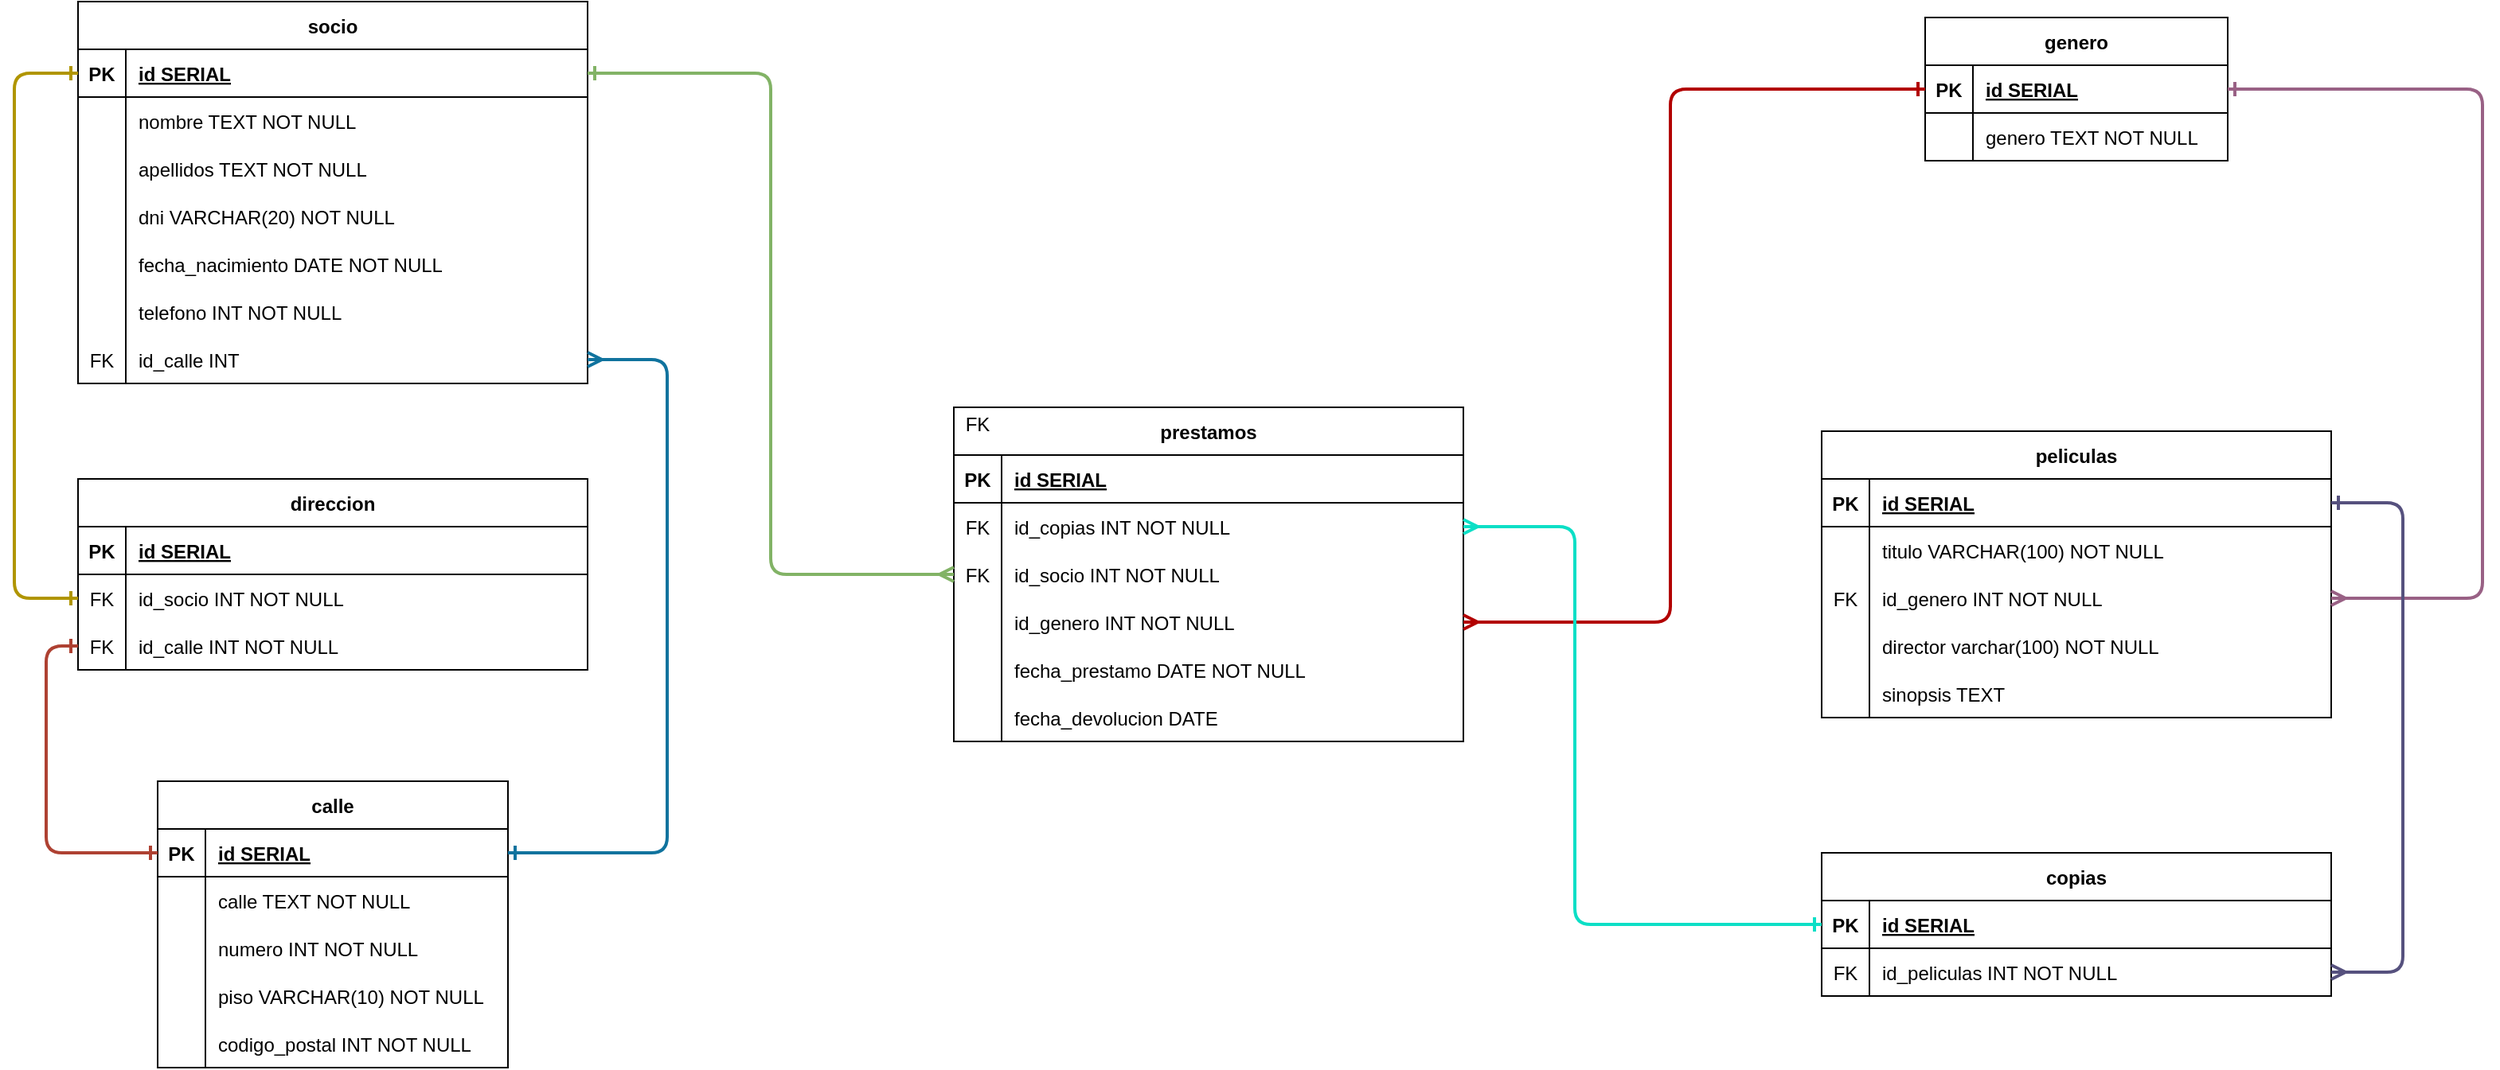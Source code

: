 <mxfile version="24.1.0" type="device">
  <diagram name="Página-1" id="YPTuVXqiZQFS1e11AhO8">
    <mxGraphModel dx="3394" dy="953" grid="1" gridSize="10" guides="1" tooltips="1" connect="1" arrows="1" fold="1" page="1" pageScale="1" pageWidth="1654" pageHeight="1169" math="0" shadow="0">
      <root>
        <mxCell id="0" />
        <mxCell id="1" parent="0" />
        <mxCell id="XAk93pQCgR6aA75BV4DV-68" value="genero" style="shape=table;startSize=30;container=1;collapsible=1;childLayout=tableLayout;fixedRows=1;rowLines=0;fontStyle=1;align=center;resizeLast=1;" vertex="1" parent="1">
          <mxGeometry x="-440" y="60" width="190" height="90" as="geometry" />
        </mxCell>
        <mxCell id="XAk93pQCgR6aA75BV4DV-69" value="" style="shape=tableRow;horizontal=0;startSize=0;swimlaneHead=0;swimlaneBody=0;fillColor=none;collapsible=0;dropTarget=0;points=[[0,0.5],[1,0.5]];portConstraint=eastwest;strokeColor=inherit;top=0;left=0;right=0;bottom=1;" vertex="1" parent="XAk93pQCgR6aA75BV4DV-68">
          <mxGeometry y="30" width="190" height="30" as="geometry" />
        </mxCell>
        <mxCell id="XAk93pQCgR6aA75BV4DV-70" value="PK" style="shape=partialRectangle;overflow=hidden;connectable=0;fillColor=none;strokeColor=inherit;top=0;left=0;bottom=0;right=0;fontStyle=1;" vertex="1" parent="XAk93pQCgR6aA75BV4DV-69">
          <mxGeometry width="30" height="30" as="geometry">
            <mxRectangle width="30" height="30" as="alternateBounds" />
          </mxGeometry>
        </mxCell>
        <mxCell id="XAk93pQCgR6aA75BV4DV-71" value="id SERIAL " style="shape=partialRectangle;overflow=hidden;connectable=0;fillColor=none;align=left;strokeColor=inherit;top=0;left=0;bottom=0;right=0;spacingLeft=6;fontStyle=5;" vertex="1" parent="XAk93pQCgR6aA75BV4DV-69">
          <mxGeometry x="30" width="160" height="30" as="geometry">
            <mxRectangle width="160" height="30" as="alternateBounds" />
          </mxGeometry>
        </mxCell>
        <mxCell id="XAk93pQCgR6aA75BV4DV-72" value="" style="shape=tableRow;horizontal=0;startSize=0;swimlaneHead=0;swimlaneBody=0;fillColor=none;collapsible=0;dropTarget=0;points=[[0,0.5],[1,0.5]];portConstraint=eastwest;strokeColor=inherit;top=0;left=0;right=0;bottom=0;" vertex="1" parent="XAk93pQCgR6aA75BV4DV-68">
          <mxGeometry y="60" width="190" height="30" as="geometry" />
        </mxCell>
        <mxCell id="XAk93pQCgR6aA75BV4DV-73" value="" style="shape=partialRectangle;overflow=hidden;connectable=0;fillColor=none;strokeColor=inherit;top=0;left=0;bottom=0;right=0;" vertex="1" parent="XAk93pQCgR6aA75BV4DV-72">
          <mxGeometry width="30" height="30" as="geometry">
            <mxRectangle width="30" height="30" as="alternateBounds" />
          </mxGeometry>
        </mxCell>
        <mxCell id="XAk93pQCgR6aA75BV4DV-74" value="genero TEXT NOT NULL" style="shape=partialRectangle;overflow=hidden;connectable=0;fillColor=none;align=left;strokeColor=inherit;top=0;left=0;bottom=0;right=0;spacingLeft=6;" vertex="1" parent="XAk93pQCgR6aA75BV4DV-72">
          <mxGeometry x="30" width="160" height="30" as="geometry">
            <mxRectangle width="160" height="30" as="alternateBounds" />
          </mxGeometry>
        </mxCell>
        <mxCell id="XAk93pQCgR6aA75BV4DV-75" value="calle" style="shape=table;startSize=30;container=1;collapsible=1;childLayout=tableLayout;fixedRows=1;rowLines=0;fontStyle=1;align=center;resizeLast=1;" vertex="1" parent="1">
          <mxGeometry x="-1550" y="540" width="220" height="180" as="geometry" />
        </mxCell>
        <mxCell id="XAk93pQCgR6aA75BV4DV-76" value="" style="shape=tableRow;horizontal=0;startSize=0;swimlaneHead=0;swimlaneBody=0;fillColor=none;collapsible=0;dropTarget=0;points=[[0,0.5],[1,0.5]];portConstraint=eastwest;strokeColor=inherit;top=0;left=0;right=0;bottom=1;" vertex="1" parent="XAk93pQCgR6aA75BV4DV-75">
          <mxGeometry y="30" width="220" height="30" as="geometry" />
        </mxCell>
        <mxCell id="XAk93pQCgR6aA75BV4DV-77" value="PK" style="shape=partialRectangle;overflow=hidden;connectable=0;fillColor=none;strokeColor=inherit;top=0;left=0;bottom=0;right=0;fontStyle=1;" vertex="1" parent="XAk93pQCgR6aA75BV4DV-76">
          <mxGeometry width="30" height="30" as="geometry">
            <mxRectangle width="30" height="30" as="alternateBounds" />
          </mxGeometry>
        </mxCell>
        <mxCell id="XAk93pQCgR6aA75BV4DV-78" value="id SERIAL " style="shape=partialRectangle;overflow=hidden;connectable=0;fillColor=none;align=left;strokeColor=inherit;top=0;left=0;bottom=0;right=0;spacingLeft=6;fontStyle=5;" vertex="1" parent="XAk93pQCgR6aA75BV4DV-76">
          <mxGeometry x="30" width="190" height="30" as="geometry">
            <mxRectangle width="190" height="30" as="alternateBounds" />
          </mxGeometry>
        </mxCell>
        <mxCell id="XAk93pQCgR6aA75BV4DV-79" value="" style="shape=tableRow;horizontal=0;startSize=0;swimlaneHead=0;swimlaneBody=0;fillColor=none;collapsible=0;dropTarget=0;points=[[0,0.5],[1,0.5]];portConstraint=eastwest;strokeColor=inherit;top=0;left=0;right=0;bottom=0;" vertex="1" parent="XAk93pQCgR6aA75BV4DV-75">
          <mxGeometry y="60" width="220" height="30" as="geometry" />
        </mxCell>
        <mxCell id="XAk93pQCgR6aA75BV4DV-80" value="" style="shape=partialRectangle;overflow=hidden;connectable=0;fillColor=none;strokeColor=inherit;top=0;left=0;bottom=0;right=0;" vertex="1" parent="XAk93pQCgR6aA75BV4DV-79">
          <mxGeometry width="30" height="30" as="geometry">
            <mxRectangle width="30" height="30" as="alternateBounds" />
          </mxGeometry>
        </mxCell>
        <mxCell id="XAk93pQCgR6aA75BV4DV-81" value="calle TEXT NOT NULL" style="shape=partialRectangle;overflow=hidden;connectable=0;fillColor=none;align=left;strokeColor=inherit;top=0;left=0;bottom=0;right=0;spacingLeft=6;" vertex="1" parent="XAk93pQCgR6aA75BV4DV-79">
          <mxGeometry x="30" width="190" height="30" as="geometry">
            <mxRectangle width="190" height="30" as="alternateBounds" />
          </mxGeometry>
        </mxCell>
        <mxCell id="XAk93pQCgR6aA75BV4DV-82" value="" style="shape=tableRow;horizontal=0;startSize=0;swimlaneHead=0;swimlaneBody=0;fillColor=none;collapsible=0;dropTarget=0;points=[[0,0.5],[1,0.5]];portConstraint=eastwest;strokeColor=inherit;top=0;left=0;right=0;bottom=0;" vertex="1" parent="XAk93pQCgR6aA75BV4DV-75">
          <mxGeometry y="90" width="220" height="30" as="geometry" />
        </mxCell>
        <mxCell id="XAk93pQCgR6aA75BV4DV-83" value="" style="shape=partialRectangle;overflow=hidden;connectable=0;fillColor=none;strokeColor=inherit;top=0;left=0;bottom=0;right=0;" vertex="1" parent="XAk93pQCgR6aA75BV4DV-82">
          <mxGeometry width="30" height="30" as="geometry">
            <mxRectangle width="30" height="30" as="alternateBounds" />
          </mxGeometry>
        </mxCell>
        <mxCell id="XAk93pQCgR6aA75BV4DV-84" value="numero INT NOT NULL" style="shape=partialRectangle;overflow=hidden;connectable=0;fillColor=none;align=left;strokeColor=inherit;top=0;left=0;bottom=0;right=0;spacingLeft=6;" vertex="1" parent="XAk93pQCgR6aA75BV4DV-82">
          <mxGeometry x="30" width="190" height="30" as="geometry">
            <mxRectangle width="190" height="30" as="alternateBounds" />
          </mxGeometry>
        </mxCell>
        <mxCell id="XAk93pQCgR6aA75BV4DV-85" value="" style="shape=tableRow;horizontal=0;startSize=0;swimlaneHead=0;swimlaneBody=0;fillColor=none;collapsible=0;dropTarget=0;points=[[0,0.5],[1,0.5]];portConstraint=eastwest;strokeColor=inherit;top=0;left=0;right=0;bottom=0;" vertex="1" parent="XAk93pQCgR6aA75BV4DV-75">
          <mxGeometry y="120" width="220" height="30" as="geometry" />
        </mxCell>
        <mxCell id="XAk93pQCgR6aA75BV4DV-86" value="" style="shape=partialRectangle;overflow=hidden;connectable=0;fillColor=none;strokeColor=inherit;top=0;left=0;bottom=0;right=0;" vertex="1" parent="XAk93pQCgR6aA75BV4DV-85">
          <mxGeometry width="30" height="30" as="geometry">
            <mxRectangle width="30" height="30" as="alternateBounds" />
          </mxGeometry>
        </mxCell>
        <mxCell id="XAk93pQCgR6aA75BV4DV-87" value="piso VARCHAR(10) NOT NULL" style="shape=partialRectangle;overflow=hidden;connectable=0;fillColor=none;align=left;strokeColor=inherit;top=0;left=0;bottom=0;right=0;spacingLeft=6;" vertex="1" parent="XAk93pQCgR6aA75BV4DV-85">
          <mxGeometry x="30" width="190" height="30" as="geometry">
            <mxRectangle width="190" height="30" as="alternateBounds" />
          </mxGeometry>
        </mxCell>
        <mxCell id="XAk93pQCgR6aA75BV4DV-88" value="" style="shape=tableRow;horizontal=0;startSize=0;swimlaneHead=0;swimlaneBody=0;fillColor=none;collapsible=0;dropTarget=0;points=[[0,0.5],[1,0.5]];portConstraint=eastwest;strokeColor=inherit;top=0;left=0;right=0;bottom=0;" vertex="1" parent="XAk93pQCgR6aA75BV4DV-75">
          <mxGeometry y="150" width="220" height="30" as="geometry" />
        </mxCell>
        <mxCell id="XAk93pQCgR6aA75BV4DV-89" value="" style="shape=partialRectangle;overflow=hidden;connectable=0;fillColor=none;strokeColor=inherit;top=0;left=0;bottom=0;right=0;" vertex="1" parent="XAk93pQCgR6aA75BV4DV-88">
          <mxGeometry width="30" height="30" as="geometry">
            <mxRectangle width="30" height="30" as="alternateBounds" />
          </mxGeometry>
        </mxCell>
        <mxCell id="XAk93pQCgR6aA75BV4DV-90" value="codigo_postal INT NOT NULL" style="shape=partialRectangle;overflow=hidden;connectable=0;fillColor=none;align=left;strokeColor=inherit;top=0;left=0;bottom=0;right=0;spacingLeft=6;" vertex="1" parent="XAk93pQCgR6aA75BV4DV-88">
          <mxGeometry x="30" width="190" height="30" as="geometry">
            <mxRectangle width="190" height="30" as="alternateBounds" />
          </mxGeometry>
        </mxCell>
        <mxCell id="XAk93pQCgR6aA75BV4DV-91" value="socio" style="shape=table;startSize=30;container=1;collapsible=1;childLayout=tableLayout;fixedRows=1;rowLines=0;fontStyle=1;align=center;resizeLast=1;" vertex="1" parent="1">
          <mxGeometry x="-1600" y="50" width="320" height="240" as="geometry" />
        </mxCell>
        <mxCell id="XAk93pQCgR6aA75BV4DV-92" value="" style="shape=tableRow;horizontal=0;startSize=0;swimlaneHead=0;swimlaneBody=0;fillColor=none;collapsible=0;dropTarget=0;points=[[0,0.5],[1,0.5]];portConstraint=eastwest;strokeColor=inherit;top=0;left=0;right=0;bottom=1;" vertex="1" parent="XAk93pQCgR6aA75BV4DV-91">
          <mxGeometry y="30" width="320" height="30" as="geometry" />
        </mxCell>
        <mxCell id="XAk93pQCgR6aA75BV4DV-93" value="PK" style="shape=partialRectangle;overflow=hidden;connectable=0;fillColor=none;strokeColor=inherit;top=0;left=0;bottom=0;right=0;fontStyle=1;" vertex="1" parent="XAk93pQCgR6aA75BV4DV-92">
          <mxGeometry width="30" height="30" as="geometry">
            <mxRectangle width="30" height="30" as="alternateBounds" />
          </mxGeometry>
        </mxCell>
        <mxCell id="XAk93pQCgR6aA75BV4DV-94" value="id SERIAL " style="shape=partialRectangle;overflow=hidden;connectable=0;fillColor=none;align=left;strokeColor=inherit;top=0;left=0;bottom=0;right=0;spacingLeft=6;fontStyle=5;" vertex="1" parent="XAk93pQCgR6aA75BV4DV-92">
          <mxGeometry x="30" width="290" height="30" as="geometry">
            <mxRectangle width="290" height="30" as="alternateBounds" />
          </mxGeometry>
        </mxCell>
        <mxCell id="XAk93pQCgR6aA75BV4DV-95" value="" style="shape=tableRow;horizontal=0;startSize=0;swimlaneHead=0;swimlaneBody=0;fillColor=none;collapsible=0;dropTarget=0;points=[[0,0.5],[1,0.5]];portConstraint=eastwest;strokeColor=inherit;top=0;left=0;right=0;bottom=0;" vertex="1" parent="XAk93pQCgR6aA75BV4DV-91">
          <mxGeometry y="60" width="320" height="30" as="geometry" />
        </mxCell>
        <mxCell id="XAk93pQCgR6aA75BV4DV-96" value="" style="shape=partialRectangle;overflow=hidden;connectable=0;fillColor=none;strokeColor=inherit;top=0;left=0;bottom=0;right=0;" vertex="1" parent="XAk93pQCgR6aA75BV4DV-95">
          <mxGeometry width="30" height="30" as="geometry">
            <mxRectangle width="30" height="30" as="alternateBounds" />
          </mxGeometry>
        </mxCell>
        <mxCell id="XAk93pQCgR6aA75BV4DV-97" value="nombre TEXT NOT NULL" style="shape=partialRectangle;overflow=hidden;connectable=0;fillColor=none;align=left;strokeColor=inherit;top=0;left=0;bottom=0;right=0;spacingLeft=6;" vertex="1" parent="XAk93pQCgR6aA75BV4DV-95">
          <mxGeometry x="30" width="290" height="30" as="geometry">
            <mxRectangle width="290" height="30" as="alternateBounds" />
          </mxGeometry>
        </mxCell>
        <mxCell id="XAk93pQCgR6aA75BV4DV-98" value="" style="shape=tableRow;horizontal=0;startSize=0;swimlaneHead=0;swimlaneBody=0;fillColor=none;collapsible=0;dropTarget=0;points=[[0,0.5],[1,0.5]];portConstraint=eastwest;strokeColor=inherit;top=0;left=0;right=0;bottom=0;" vertex="1" parent="XAk93pQCgR6aA75BV4DV-91">
          <mxGeometry y="90" width="320" height="30" as="geometry" />
        </mxCell>
        <mxCell id="XAk93pQCgR6aA75BV4DV-99" value="" style="shape=partialRectangle;overflow=hidden;connectable=0;fillColor=none;strokeColor=inherit;top=0;left=0;bottom=0;right=0;" vertex="1" parent="XAk93pQCgR6aA75BV4DV-98">
          <mxGeometry width="30" height="30" as="geometry">
            <mxRectangle width="30" height="30" as="alternateBounds" />
          </mxGeometry>
        </mxCell>
        <mxCell id="XAk93pQCgR6aA75BV4DV-100" value="apellidos TEXT NOT NULL" style="shape=partialRectangle;overflow=hidden;connectable=0;fillColor=none;align=left;strokeColor=inherit;top=0;left=0;bottom=0;right=0;spacingLeft=6;" vertex="1" parent="XAk93pQCgR6aA75BV4DV-98">
          <mxGeometry x="30" width="290" height="30" as="geometry">
            <mxRectangle width="290" height="30" as="alternateBounds" />
          </mxGeometry>
        </mxCell>
        <mxCell id="XAk93pQCgR6aA75BV4DV-101" value="" style="shape=tableRow;horizontal=0;startSize=0;swimlaneHead=0;swimlaneBody=0;fillColor=none;collapsible=0;dropTarget=0;points=[[0,0.5],[1,0.5]];portConstraint=eastwest;strokeColor=inherit;top=0;left=0;right=0;bottom=0;" vertex="1" parent="XAk93pQCgR6aA75BV4DV-91">
          <mxGeometry y="120" width="320" height="30" as="geometry" />
        </mxCell>
        <mxCell id="XAk93pQCgR6aA75BV4DV-102" value="" style="shape=partialRectangle;overflow=hidden;connectable=0;fillColor=none;strokeColor=inherit;top=0;left=0;bottom=0;right=0;" vertex="1" parent="XAk93pQCgR6aA75BV4DV-101">
          <mxGeometry width="30" height="30" as="geometry">
            <mxRectangle width="30" height="30" as="alternateBounds" />
          </mxGeometry>
        </mxCell>
        <mxCell id="XAk93pQCgR6aA75BV4DV-103" value="dni VARCHAR(20) NOT NULL" style="shape=partialRectangle;overflow=hidden;connectable=0;fillColor=none;align=left;strokeColor=inherit;top=0;left=0;bottom=0;right=0;spacingLeft=6;" vertex="1" parent="XAk93pQCgR6aA75BV4DV-101">
          <mxGeometry x="30" width="290" height="30" as="geometry">
            <mxRectangle width="290" height="30" as="alternateBounds" />
          </mxGeometry>
        </mxCell>
        <mxCell id="XAk93pQCgR6aA75BV4DV-104" value="" style="shape=tableRow;horizontal=0;startSize=0;swimlaneHead=0;swimlaneBody=0;fillColor=none;collapsible=0;dropTarget=0;points=[[0,0.5],[1,0.5]];portConstraint=eastwest;strokeColor=inherit;top=0;left=0;right=0;bottom=0;" vertex="1" parent="XAk93pQCgR6aA75BV4DV-91">
          <mxGeometry y="150" width="320" height="30" as="geometry" />
        </mxCell>
        <mxCell id="XAk93pQCgR6aA75BV4DV-105" value="" style="shape=partialRectangle;overflow=hidden;connectable=0;fillColor=none;strokeColor=inherit;top=0;left=0;bottom=0;right=0;" vertex="1" parent="XAk93pQCgR6aA75BV4DV-104">
          <mxGeometry width="30" height="30" as="geometry">
            <mxRectangle width="30" height="30" as="alternateBounds" />
          </mxGeometry>
        </mxCell>
        <mxCell id="XAk93pQCgR6aA75BV4DV-106" value="fecha_nacimiento DATE NOT NULL" style="shape=partialRectangle;overflow=hidden;connectable=0;fillColor=none;align=left;strokeColor=inherit;top=0;left=0;bottom=0;right=0;spacingLeft=6;" vertex="1" parent="XAk93pQCgR6aA75BV4DV-104">
          <mxGeometry x="30" width="290" height="30" as="geometry">
            <mxRectangle width="290" height="30" as="alternateBounds" />
          </mxGeometry>
        </mxCell>
        <mxCell id="XAk93pQCgR6aA75BV4DV-107" value="" style="shape=tableRow;horizontal=0;startSize=0;swimlaneHead=0;swimlaneBody=0;fillColor=none;collapsible=0;dropTarget=0;points=[[0,0.5],[1,0.5]];portConstraint=eastwest;strokeColor=inherit;top=0;left=0;right=0;bottom=0;" vertex="1" parent="XAk93pQCgR6aA75BV4DV-91">
          <mxGeometry y="180" width="320" height="30" as="geometry" />
        </mxCell>
        <mxCell id="XAk93pQCgR6aA75BV4DV-108" value="" style="shape=partialRectangle;overflow=hidden;connectable=0;fillColor=none;strokeColor=inherit;top=0;left=0;bottom=0;right=0;" vertex="1" parent="XAk93pQCgR6aA75BV4DV-107">
          <mxGeometry width="30" height="30" as="geometry">
            <mxRectangle width="30" height="30" as="alternateBounds" />
          </mxGeometry>
        </mxCell>
        <mxCell id="XAk93pQCgR6aA75BV4DV-109" value="telefono INT NOT NULL" style="shape=partialRectangle;overflow=hidden;connectable=0;fillColor=none;align=left;strokeColor=inherit;top=0;left=0;bottom=0;right=0;spacingLeft=6;" vertex="1" parent="XAk93pQCgR6aA75BV4DV-107">
          <mxGeometry x="30" width="290" height="30" as="geometry">
            <mxRectangle width="290" height="30" as="alternateBounds" />
          </mxGeometry>
        </mxCell>
        <mxCell id="XAk93pQCgR6aA75BV4DV-110" value="" style="shape=tableRow;horizontal=0;startSize=0;swimlaneHead=0;swimlaneBody=0;fillColor=none;collapsible=0;dropTarget=0;points=[[0,0.5],[1,0.5]];portConstraint=eastwest;strokeColor=inherit;top=0;left=0;right=0;bottom=0;" vertex="1" parent="XAk93pQCgR6aA75BV4DV-91">
          <mxGeometry y="210" width="320" height="30" as="geometry" />
        </mxCell>
        <mxCell id="XAk93pQCgR6aA75BV4DV-111" value="FK" style="shape=partialRectangle;overflow=hidden;connectable=0;fillColor=none;strokeColor=inherit;top=0;left=0;bottom=0;right=0;" vertex="1" parent="XAk93pQCgR6aA75BV4DV-110">
          <mxGeometry width="30" height="30" as="geometry">
            <mxRectangle width="30" height="30" as="alternateBounds" />
          </mxGeometry>
        </mxCell>
        <mxCell id="XAk93pQCgR6aA75BV4DV-112" value="id_calle INT" style="shape=partialRectangle;overflow=hidden;connectable=0;fillColor=none;align=left;strokeColor=inherit;top=0;left=0;bottom=0;right=0;spacingLeft=6;" vertex="1" parent="XAk93pQCgR6aA75BV4DV-110">
          <mxGeometry x="30" width="290" height="30" as="geometry">
            <mxRectangle width="290" height="30" as="alternateBounds" />
          </mxGeometry>
        </mxCell>
        <mxCell id="XAk93pQCgR6aA75BV4DV-116" value="direccion" style="shape=table;startSize=30;container=1;collapsible=1;childLayout=tableLayout;fixedRows=1;rowLines=0;fontStyle=1;align=center;resizeLast=1;" vertex="1" parent="1">
          <mxGeometry x="-1600" y="350" width="320" height="120" as="geometry" />
        </mxCell>
        <mxCell id="XAk93pQCgR6aA75BV4DV-117" value="" style="shape=tableRow;horizontal=0;startSize=0;swimlaneHead=0;swimlaneBody=0;fillColor=none;collapsible=0;dropTarget=0;points=[[0,0.5],[1,0.5]];portConstraint=eastwest;strokeColor=inherit;top=0;left=0;right=0;bottom=1;" vertex="1" parent="XAk93pQCgR6aA75BV4DV-116">
          <mxGeometry y="30" width="320" height="30" as="geometry" />
        </mxCell>
        <mxCell id="XAk93pQCgR6aA75BV4DV-118" value="PK" style="shape=partialRectangle;overflow=hidden;connectable=0;fillColor=none;strokeColor=inherit;top=0;left=0;bottom=0;right=0;fontStyle=1;" vertex="1" parent="XAk93pQCgR6aA75BV4DV-117">
          <mxGeometry width="30" height="30" as="geometry">
            <mxRectangle width="30" height="30" as="alternateBounds" />
          </mxGeometry>
        </mxCell>
        <mxCell id="XAk93pQCgR6aA75BV4DV-119" value="id SERIAL " style="shape=partialRectangle;overflow=hidden;connectable=0;fillColor=none;align=left;strokeColor=inherit;top=0;left=0;bottom=0;right=0;spacingLeft=6;fontStyle=5;" vertex="1" parent="XAk93pQCgR6aA75BV4DV-117">
          <mxGeometry x="30" width="290" height="30" as="geometry">
            <mxRectangle width="290" height="30" as="alternateBounds" />
          </mxGeometry>
        </mxCell>
        <mxCell id="XAk93pQCgR6aA75BV4DV-120" value="" style="shape=tableRow;horizontal=0;startSize=0;swimlaneHead=0;swimlaneBody=0;fillColor=none;collapsible=0;dropTarget=0;points=[[0,0.5],[1,0.5]];portConstraint=eastwest;strokeColor=inherit;top=0;left=0;right=0;bottom=0;" vertex="1" parent="XAk93pQCgR6aA75BV4DV-116">
          <mxGeometry y="60" width="320" height="30" as="geometry" />
        </mxCell>
        <mxCell id="XAk93pQCgR6aA75BV4DV-121" value="FK" style="shape=partialRectangle;overflow=hidden;connectable=0;fillColor=none;strokeColor=inherit;top=0;left=0;bottom=0;right=0;" vertex="1" parent="XAk93pQCgR6aA75BV4DV-120">
          <mxGeometry width="30" height="30" as="geometry">
            <mxRectangle width="30" height="30" as="alternateBounds" />
          </mxGeometry>
        </mxCell>
        <mxCell id="XAk93pQCgR6aA75BV4DV-122" value="id_socio INT NOT NULL" style="shape=partialRectangle;overflow=hidden;connectable=0;fillColor=none;align=left;strokeColor=inherit;top=0;left=0;bottom=0;right=0;spacingLeft=6;" vertex="1" parent="XAk93pQCgR6aA75BV4DV-120">
          <mxGeometry x="30" width="290" height="30" as="geometry">
            <mxRectangle width="290" height="30" as="alternateBounds" />
          </mxGeometry>
        </mxCell>
        <mxCell id="XAk93pQCgR6aA75BV4DV-123" value="" style="shape=tableRow;horizontal=0;startSize=0;swimlaneHead=0;swimlaneBody=0;fillColor=none;collapsible=0;dropTarget=0;points=[[0,0.5],[1,0.5]];portConstraint=eastwest;strokeColor=inherit;top=0;left=0;right=0;bottom=0;" vertex="1" parent="XAk93pQCgR6aA75BV4DV-116">
          <mxGeometry y="90" width="320" height="30" as="geometry" />
        </mxCell>
        <mxCell id="XAk93pQCgR6aA75BV4DV-124" value="FK" style="shape=partialRectangle;overflow=hidden;connectable=0;fillColor=none;strokeColor=inherit;top=0;left=0;bottom=0;right=0;" vertex="1" parent="XAk93pQCgR6aA75BV4DV-123">
          <mxGeometry width="30" height="30" as="geometry">
            <mxRectangle width="30" height="30" as="alternateBounds" />
          </mxGeometry>
        </mxCell>
        <mxCell id="XAk93pQCgR6aA75BV4DV-125" value="id_calle INT NOT NULL" style="shape=partialRectangle;overflow=hidden;connectable=0;fillColor=none;align=left;strokeColor=inherit;top=0;left=0;bottom=0;right=0;spacingLeft=6;" vertex="1" parent="XAk93pQCgR6aA75BV4DV-123">
          <mxGeometry x="30" width="290" height="30" as="geometry">
            <mxRectangle width="290" height="30" as="alternateBounds" />
          </mxGeometry>
        </mxCell>
        <mxCell id="XAk93pQCgR6aA75BV4DV-132" value="peliculas" style="shape=table;startSize=30;container=1;collapsible=1;childLayout=tableLayout;fixedRows=1;rowLines=0;fontStyle=1;align=center;resizeLast=1;" vertex="1" parent="1">
          <mxGeometry x="-505" y="320" width="320" height="180" as="geometry" />
        </mxCell>
        <mxCell id="XAk93pQCgR6aA75BV4DV-133" value="" style="shape=tableRow;horizontal=0;startSize=0;swimlaneHead=0;swimlaneBody=0;fillColor=none;collapsible=0;dropTarget=0;points=[[0,0.5],[1,0.5]];portConstraint=eastwest;strokeColor=inherit;top=0;left=0;right=0;bottom=1;" vertex="1" parent="XAk93pQCgR6aA75BV4DV-132">
          <mxGeometry y="30" width="320" height="30" as="geometry" />
        </mxCell>
        <mxCell id="XAk93pQCgR6aA75BV4DV-134" value="PK" style="shape=partialRectangle;overflow=hidden;connectable=0;fillColor=none;strokeColor=inherit;top=0;left=0;bottom=0;right=0;fontStyle=1;" vertex="1" parent="XAk93pQCgR6aA75BV4DV-133">
          <mxGeometry width="30" height="30" as="geometry">
            <mxRectangle width="30" height="30" as="alternateBounds" />
          </mxGeometry>
        </mxCell>
        <mxCell id="XAk93pQCgR6aA75BV4DV-135" value="id SERIAL " style="shape=partialRectangle;overflow=hidden;connectable=0;fillColor=none;align=left;strokeColor=inherit;top=0;left=0;bottom=0;right=0;spacingLeft=6;fontStyle=5;" vertex="1" parent="XAk93pQCgR6aA75BV4DV-133">
          <mxGeometry x="30" width="290" height="30" as="geometry">
            <mxRectangle width="290" height="30" as="alternateBounds" />
          </mxGeometry>
        </mxCell>
        <mxCell id="XAk93pQCgR6aA75BV4DV-136" value="" style="shape=tableRow;horizontal=0;startSize=0;swimlaneHead=0;swimlaneBody=0;fillColor=none;collapsible=0;dropTarget=0;points=[[0,0.5],[1,0.5]];portConstraint=eastwest;strokeColor=inherit;top=0;left=0;right=0;bottom=0;" vertex="1" parent="XAk93pQCgR6aA75BV4DV-132">
          <mxGeometry y="60" width="320" height="30" as="geometry" />
        </mxCell>
        <mxCell id="XAk93pQCgR6aA75BV4DV-137" value="" style="shape=partialRectangle;overflow=hidden;connectable=0;fillColor=none;strokeColor=inherit;top=0;left=0;bottom=0;right=0;" vertex="1" parent="XAk93pQCgR6aA75BV4DV-136">
          <mxGeometry width="30" height="30" as="geometry">
            <mxRectangle width="30" height="30" as="alternateBounds" />
          </mxGeometry>
        </mxCell>
        <mxCell id="XAk93pQCgR6aA75BV4DV-138" value="titulo VARCHAR(100) NOT NULL" style="shape=partialRectangle;overflow=hidden;connectable=0;fillColor=none;align=left;strokeColor=inherit;top=0;left=0;bottom=0;right=0;spacingLeft=6;" vertex="1" parent="XAk93pQCgR6aA75BV4DV-136">
          <mxGeometry x="30" width="290" height="30" as="geometry">
            <mxRectangle width="290" height="30" as="alternateBounds" />
          </mxGeometry>
        </mxCell>
        <mxCell id="XAk93pQCgR6aA75BV4DV-139" value="" style="shape=tableRow;horizontal=0;startSize=0;swimlaneHead=0;swimlaneBody=0;fillColor=none;collapsible=0;dropTarget=0;points=[[0,0.5],[1,0.5]];portConstraint=eastwest;strokeColor=inherit;top=0;left=0;right=0;bottom=0;" vertex="1" parent="XAk93pQCgR6aA75BV4DV-132">
          <mxGeometry y="90" width="320" height="30" as="geometry" />
        </mxCell>
        <mxCell id="XAk93pQCgR6aA75BV4DV-140" value="FK" style="shape=partialRectangle;overflow=hidden;connectable=0;fillColor=none;strokeColor=inherit;top=0;left=0;bottom=0;right=0;" vertex="1" parent="XAk93pQCgR6aA75BV4DV-139">
          <mxGeometry width="30" height="30" as="geometry">
            <mxRectangle width="30" height="30" as="alternateBounds" />
          </mxGeometry>
        </mxCell>
        <mxCell id="XAk93pQCgR6aA75BV4DV-141" value="id_genero INT NOT NULL" style="shape=partialRectangle;overflow=hidden;connectable=0;fillColor=none;align=left;strokeColor=inherit;top=0;left=0;bottom=0;right=0;spacingLeft=6;" vertex="1" parent="XAk93pQCgR6aA75BV4DV-139">
          <mxGeometry x="30" width="290" height="30" as="geometry">
            <mxRectangle width="290" height="30" as="alternateBounds" />
          </mxGeometry>
        </mxCell>
        <mxCell id="XAk93pQCgR6aA75BV4DV-142" value="" style="shape=tableRow;horizontal=0;startSize=0;swimlaneHead=0;swimlaneBody=0;fillColor=none;collapsible=0;dropTarget=0;points=[[0,0.5],[1,0.5]];portConstraint=eastwest;strokeColor=inherit;top=0;left=0;right=0;bottom=0;" vertex="1" parent="XAk93pQCgR6aA75BV4DV-132">
          <mxGeometry y="120" width="320" height="30" as="geometry" />
        </mxCell>
        <mxCell id="XAk93pQCgR6aA75BV4DV-143" value="" style="shape=partialRectangle;overflow=hidden;connectable=0;fillColor=none;strokeColor=inherit;top=0;left=0;bottom=0;right=0;" vertex="1" parent="XAk93pQCgR6aA75BV4DV-142">
          <mxGeometry width="30" height="30" as="geometry">
            <mxRectangle width="30" height="30" as="alternateBounds" />
          </mxGeometry>
        </mxCell>
        <mxCell id="XAk93pQCgR6aA75BV4DV-144" value="director varchar(100) NOT NULL" style="shape=partialRectangle;overflow=hidden;connectable=0;fillColor=none;align=left;strokeColor=inherit;top=0;left=0;bottom=0;right=0;spacingLeft=6;" vertex="1" parent="XAk93pQCgR6aA75BV4DV-142">
          <mxGeometry x="30" width="290" height="30" as="geometry">
            <mxRectangle width="290" height="30" as="alternateBounds" />
          </mxGeometry>
        </mxCell>
        <mxCell id="XAk93pQCgR6aA75BV4DV-145" value="" style="shape=tableRow;horizontal=0;startSize=0;swimlaneHead=0;swimlaneBody=0;fillColor=none;collapsible=0;dropTarget=0;points=[[0,0.5],[1,0.5]];portConstraint=eastwest;strokeColor=inherit;top=0;left=0;right=0;bottom=0;" vertex="1" parent="XAk93pQCgR6aA75BV4DV-132">
          <mxGeometry y="150" width="320" height="30" as="geometry" />
        </mxCell>
        <mxCell id="XAk93pQCgR6aA75BV4DV-146" value="" style="shape=partialRectangle;overflow=hidden;connectable=0;fillColor=none;strokeColor=inherit;top=0;left=0;bottom=0;right=0;" vertex="1" parent="XAk93pQCgR6aA75BV4DV-145">
          <mxGeometry width="30" height="30" as="geometry">
            <mxRectangle width="30" height="30" as="alternateBounds" />
          </mxGeometry>
        </mxCell>
        <mxCell id="XAk93pQCgR6aA75BV4DV-147" value="sinopsis TEXT" style="shape=partialRectangle;overflow=hidden;connectable=0;fillColor=none;align=left;strokeColor=inherit;top=0;left=0;bottom=0;right=0;spacingLeft=6;" vertex="1" parent="XAk93pQCgR6aA75BV4DV-145">
          <mxGeometry x="30" width="290" height="30" as="geometry">
            <mxRectangle width="290" height="30" as="alternateBounds" />
          </mxGeometry>
        </mxCell>
        <mxCell id="XAk93pQCgR6aA75BV4DV-151" value="copias" style="shape=table;startSize=30;container=1;collapsible=1;childLayout=tableLayout;fixedRows=1;rowLines=0;fontStyle=1;align=center;resizeLast=1;" vertex="1" parent="1">
          <mxGeometry x="-505" y="585" width="320" height="90" as="geometry" />
        </mxCell>
        <mxCell id="XAk93pQCgR6aA75BV4DV-152" value="" style="shape=tableRow;horizontal=0;startSize=0;swimlaneHead=0;swimlaneBody=0;fillColor=none;collapsible=0;dropTarget=0;points=[[0,0.5],[1,0.5]];portConstraint=eastwest;strokeColor=inherit;top=0;left=0;right=0;bottom=1;" vertex="1" parent="XAk93pQCgR6aA75BV4DV-151">
          <mxGeometry y="30" width="320" height="30" as="geometry" />
        </mxCell>
        <mxCell id="XAk93pQCgR6aA75BV4DV-153" value="PK" style="shape=partialRectangle;overflow=hidden;connectable=0;fillColor=none;strokeColor=inherit;top=0;left=0;bottom=0;right=0;fontStyle=1;" vertex="1" parent="XAk93pQCgR6aA75BV4DV-152">
          <mxGeometry width="30" height="30" as="geometry">
            <mxRectangle width="30" height="30" as="alternateBounds" />
          </mxGeometry>
        </mxCell>
        <mxCell id="XAk93pQCgR6aA75BV4DV-154" value="id SERIAL " style="shape=partialRectangle;overflow=hidden;connectable=0;fillColor=none;align=left;strokeColor=inherit;top=0;left=0;bottom=0;right=0;spacingLeft=6;fontStyle=5;" vertex="1" parent="XAk93pQCgR6aA75BV4DV-152">
          <mxGeometry x="30" width="290" height="30" as="geometry">
            <mxRectangle width="290" height="30" as="alternateBounds" />
          </mxGeometry>
        </mxCell>
        <mxCell id="XAk93pQCgR6aA75BV4DV-155" value="" style="shape=tableRow;horizontal=0;startSize=0;swimlaneHead=0;swimlaneBody=0;fillColor=none;collapsible=0;dropTarget=0;points=[[0,0.5],[1,0.5]];portConstraint=eastwest;strokeColor=inherit;top=0;left=0;right=0;bottom=0;" vertex="1" parent="XAk93pQCgR6aA75BV4DV-151">
          <mxGeometry y="60" width="320" height="30" as="geometry" />
        </mxCell>
        <mxCell id="XAk93pQCgR6aA75BV4DV-156" value="FK" style="shape=partialRectangle;overflow=hidden;connectable=0;fillColor=none;strokeColor=inherit;top=0;left=0;bottom=0;right=0;" vertex="1" parent="XAk93pQCgR6aA75BV4DV-155">
          <mxGeometry width="30" height="30" as="geometry">
            <mxRectangle width="30" height="30" as="alternateBounds" />
          </mxGeometry>
        </mxCell>
        <mxCell id="XAk93pQCgR6aA75BV4DV-157" value="id_peliculas INT NOT NULL" style="shape=partialRectangle;overflow=hidden;connectable=0;fillColor=none;align=left;strokeColor=inherit;top=0;left=0;bottom=0;right=0;spacingLeft=6;" vertex="1" parent="XAk93pQCgR6aA75BV4DV-155">
          <mxGeometry x="30" width="290" height="30" as="geometry">
            <mxRectangle width="290" height="30" as="alternateBounds" />
          </mxGeometry>
        </mxCell>
        <mxCell id="XAk93pQCgR6aA75BV4DV-191" value="prestamos" style="shape=table;startSize=30;container=1;collapsible=1;childLayout=tableLayout;fixedRows=1;rowLines=0;fontStyle=1;align=center;resizeLast=1;" vertex="1" parent="1">
          <mxGeometry x="-1050" y="305" width="320" height="210" as="geometry" />
        </mxCell>
        <mxCell id="XAk93pQCgR6aA75BV4DV-192" value="" style="shape=tableRow;horizontal=0;startSize=0;swimlaneHead=0;swimlaneBody=0;fillColor=none;collapsible=0;dropTarget=0;points=[[0,0.5],[1,0.5]];portConstraint=eastwest;strokeColor=inherit;top=0;left=0;right=0;bottom=1;" vertex="1" parent="XAk93pQCgR6aA75BV4DV-191">
          <mxGeometry y="30" width="320" height="30" as="geometry" />
        </mxCell>
        <mxCell id="XAk93pQCgR6aA75BV4DV-193" value="PK" style="shape=partialRectangle;overflow=hidden;connectable=0;fillColor=none;strokeColor=inherit;top=0;left=0;bottom=0;right=0;fontStyle=1;" vertex="1" parent="XAk93pQCgR6aA75BV4DV-192">
          <mxGeometry width="30" height="30" as="geometry">
            <mxRectangle width="30" height="30" as="alternateBounds" />
          </mxGeometry>
        </mxCell>
        <mxCell id="XAk93pQCgR6aA75BV4DV-194" value="id SERIAL " style="shape=partialRectangle;overflow=hidden;connectable=0;fillColor=none;align=left;strokeColor=inherit;top=0;left=0;bottom=0;right=0;spacingLeft=6;fontStyle=5;" vertex="1" parent="XAk93pQCgR6aA75BV4DV-192">
          <mxGeometry x="30" width="290" height="30" as="geometry">
            <mxRectangle width="290" height="30" as="alternateBounds" />
          </mxGeometry>
        </mxCell>
        <mxCell id="XAk93pQCgR6aA75BV4DV-195" value="" style="shape=tableRow;horizontal=0;startSize=0;swimlaneHead=0;swimlaneBody=0;fillColor=none;collapsible=0;dropTarget=0;points=[[0,0.5],[1,0.5]];portConstraint=eastwest;strokeColor=inherit;top=0;left=0;right=0;bottom=0;" vertex="1" parent="XAk93pQCgR6aA75BV4DV-191">
          <mxGeometry y="60" width="320" height="30" as="geometry" />
        </mxCell>
        <mxCell id="XAk93pQCgR6aA75BV4DV-196" value="FK" style="shape=partialRectangle;overflow=hidden;connectable=0;fillColor=none;strokeColor=inherit;top=0;left=0;bottom=0;right=0;" vertex="1" parent="XAk93pQCgR6aA75BV4DV-195">
          <mxGeometry width="30" height="30" as="geometry">
            <mxRectangle width="30" height="30" as="alternateBounds" />
          </mxGeometry>
        </mxCell>
        <mxCell id="XAk93pQCgR6aA75BV4DV-197" value="id_copias INT NOT NULL" style="shape=partialRectangle;overflow=hidden;connectable=0;fillColor=none;align=left;strokeColor=inherit;top=0;left=0;bottom=0;right=0;spacingLeft=6;" vertex="1" parent="XAk93pQCgR6aA75BV4DV-195">
          <mxGeometry x="30" width="290" height="30" as="geometry">
            <mxRectangle width="290" height="30" as="alternateBounds" />
          </mxGeometry>
        </mxCell>
        <mxCell id="XAk93pQCgR6aA75BV4DV-198" value="" style="shape=tableRow;horizontal=0;startSize=0;swimlaneHead=0;swimlaneBody=0;fillColor=none;collapsible=0;dropTarget=0;points=[[0,0.5],[1,0.5]];portConstraint=eastwest;strokeColor=inherit;top=0;left=0;right=0;bottom=0;" vertex="1" parent="XAk93pQCgR6aA75BV4DV-191">
          <mxGeometry y="90" width="320" height="30" as="geometry" />
        </mxCell>
        <mxCell id="XAk93pQCgR6aA75BV4DV-199" value="FK" style="shape=partialRectangle;overflow=hidden;connectable=0;fillColor=none;strokeColor=inherit;top=0;left=0;bottom=0;right=0;" vertex="1" parent="XAk93pQCgR6aA75BV4DV-198">
          <mxGeometry width="30" height="30" as="geometry">
            <mxRectangle width="30" height="30" as="alternateBounds" />
          </mxGeometry>
        </mxCell>
        <mxCell id="XAk93pQCgR6aA75BV4DV-200" value="id_socio INT NOT NULL" style="shape=partialRectangle;overflow=hidden;connectable=0;fillColor=none;align=left;strokeColor=inherit;top=0;left=0;bottom=0;right=0;spacingLeft=6;" vertex="1" parent="XAk93pQCgR6aA75BV4DV-198">
          <mxGeometry x="30" width="290" height="30" as="geometry">
            <mxRectangle width="290" height="30" as="alternateBounds" />
          </mxGeometry>
        </mxCell>
        <mxCell id="XAk93pQCgR6aA75BV4DV-201" value="" style="shape=tableRow;horizontal=0;startSize=0;swimlaneHead=0;swimlaneBody=0;fillColor=none;collapsible=0;dropTarget=0;points=[[0,0.5],[1,0.5]];portConstraint=eastwest;strokeColor=inherit;top=0;left=0;right=0;bottom=0;" vertex="1" parent="XAk93pQCgR6aA75BV4DV-191">
          <mxGeometry y="120" width="320" height="30" as="geometry" />
        </mxCell>
        <mxCell id="XAk93pQCgR6aA75BV4DV-202" value="" style="shape=partialRectangle;overflow=hidden;connectable=0;fillColor=none;strokeColor=inherit;top=0;left=0;bottom=0;right=0;" vertex="1" parent="XAk93pQCgR6aA75BV4DV-201">
          <mxGeometry width="30" height="30" as="geometry">
            <mxRectangle width="30" height="30" as="alternateBounds" />
          </mxGeometry>
        </mxCell>
        <mxCell id="XAk93pQCgR6aA75BV4DV-203" value="id_genero INT NOT NULL" style="shape=partialRectangle;overflow=hidden;connectable=0;fillColor=none;align=left;strokeColor=inherit;top=0;left=0;bottom=0;right=0;spacingLeft=6;" vertex="1" parent="XAk93pQCgR6aA75BV4DV-201">
          <mxGeometry x="30" width="290" height="30" as="geometry">
            <mxRectangle width="290" height="30" as="alternateBounds" />
          </mxGeometry>
        </mxCell>
        <mxCell id="XAk93pQCgR6aA75BV4DV-204" value="" style="shape=tableRow;horizontal=0;startSize=0;swimlaneHead=0;swimlaneBody=0;fillColor=none;collapsible=0;dropTarget=0;points=[[0,0.5],[1,0.5]];portConstraint=eastwest;strokeColor=inherit;top=0;left=0;right=0;bottom=0;" vertex="1" parent="XAk93pQCgR6aA75BV4DV-191">
          <mxGeometry y="150" width="320" height="30" as="geometry" />
        </mxCell>
        <mxCell id="XAk93pQCgR6aA75BV4DV-205" value="" style="shape=partialRectangle;overflow=hidden;connectable=0;fillColor=none;strokeColor=inherit;top=0;left=0;bottom=0;right=0;" vertex="1" parent="XAk93pQCgR6aA75BV4DV-204">
          <mxGeometry width="30" height="30" as="geometry">
            <mxRectangle width="30" height="30" as="alternateBounds" />
          </mxGeometry>
        </mxCell>
        <mxCell id="XAk93pQCgR6aA75BV4DV-206" value="fecha_prestamo DATE NOT NULL" style="shape=partialRectangle;overflow=hidden;connectable=0;fillColor=none;align=left;strokeColor=inherit;top=0;left=0;bottom=0;right=0;spacingLeft=6;" vertex="1" parent="XAk93pQCgR6aA75BV4DV-204">
          <mxGeometry x="30" width="290" height="30" as="geometry">
            <mxRectangle width="290" height="30" as="alternateBounds" />
          </mxGeometry>
        </mxCell>
        <mxCell id="XAk93pQCgR6aA75BV4DV-207" value="" style="shape=tableRow;horizontal=0;startSize=0;swimlaneHead=0;swimlaneBody=0;fillColor=none;collapsible=0;dropTarget=0;points=[[0,0.5],[1,0.5]];portConstraint=eastwest;strokeColor=inherit;top=0;left=0;right=0;bottom=0;" vertex="1" parent="XAk93pQCgR6aA75BV4DV-191">
          <mxGeometry y="180" width="320" height="30" as="geometry" />
        </mxCell>
        <mxCell id="XAk93pQCgR6aA75BV4DV-208" value="" style="shape=partialRectangle;overflow=hidden;connectable=0;fillColor=none;strokeColor=inherit;top=0;left=0;bottom=0;right=0;" vertex="1" parent="XAk93pQCgR6aA75BV4DV-207">
          <mxGeometry width="30" height="30" as="geometry">
            <mxRectangle width="30" height="30" as="alternateBounds" />
          </mxGeometry>
        </mxCell>
        <mxCell id="XAk93pQCgR6aA75BV4DV-209" value="fecha_devolucion DATE" style="shape=partialRectangle;overflow=hidden;connectable=0;fillColor=none;align=left;strokeColor=inherit;top=0;left=0;bottom=0;right=0;spacingLeft=6;" vertex="1" parent="XAk93pQCgR6aA75BV4DV-207">
          <mxGeometry x="30" width="290" height="30" as="geometry">
            <mxRectangle width="290" height="30" as="alternateBounds" />
          </mxGeometry>
        </mxCell>
        <mxCell id="XAk93pQCgR6aA75BV4DV-222" value="FK" style="shape=partialRectangle;overflow=hidden;connectable=0;fillColor=none;strokeColor=inherit;top=0;left=0;bottom=0;right=0;" vertex="1" parent="1">
          <mxGeometry x="-1050" y="300" width="30" height="30" as="geometry">
            <mxRectangle width="30" height="30" as="alternateBounds" />
          </mxGeometry>
        </mxCell>
        <mxCell id="XAk93pQCgR6aA75BV4DV-227" style="edgeStyle=orthogonalEdgeStyle;rounded=1;orthogonalLoop=1;jettySize=auto;html=1;exitX=0;exitY=0.5;exitDx=0;exitDy=0;entryX=0;entryY=0.5;entryDx=0;entryDy=0;startArrow=ERone;startFill=0;endArrow=ERone;endFill=0;fillColor=#e3c800;strokeColor=#B09500;curved=0;strokeWidth=2;" edge="1" parent="1" source="XAk93pQCgR6aA75BV4DV-92" target="XAk93pQCgR6aA75BV4DV-120">
          <mxGeometry relative="1" as="geometry">
            <Array as="points">
              <mxPoint x="-1640" y="95" />
              <mxPoint x="-1640" y="425" />
            </Array>
          </mxGeometry>
        </mxCell>
        <mxCell id="XAk93pQCgR6aA75BV4DV-228" style="edgeStyle=orthogonalEdgeStyle;rounded=1;orthogonalLoop=1;jettySize=auto;html=1;exitX=0;exitY=0.5;exitDx=0;exitDy=0;entryX=0;entryY=0.5;entryDx=0;entryDy=0;curved=0;strokeWidth=2;startArrow=ERone;startFill=0;endArrow=ERone;endFill=0;fillColor=#fad9d5;strokeColor=#ae4132;" edge="1" parent="1" source="XAk93pQCgR6aA75BV4DV-123" target="XAk93pQCgR6aA75BV4DV-76">
          <mxGeometry relative="1" as="geometry" />
        </mxCell>
        <mxCell id="XAk93pQCgR6aA75BV4DV-229" style="edgeStyle=orthogonalEdgeStyle;rounded=1;orthogonalLoop=1;jettySize=auto;html=1;exitX=1;exitY=0.5;exitDx=0;exitDy=0;entryX=1;entryY=0.5;entryDx=0;entryDy=0;curved=0;fillColor=#b1ddf0;strokeColor=#10739e;strokeWidth=2;endArrow=ERone;endFill=0;startArrow=ERmany;startFill=0;" edge="1" parent="1" source="XAk93pQCgR6aA75BV4DV-110" target="XAk93pQCgR6aA75BV4DV-76">
          <mxGeometry relative="1" as="geometry">
            <Array as="points">
              <mxPoint x="-1230" y="275" />
              <mxPoint x="-1230" y="585" />
            </Array>
          </mxGeometry>
        </mxCell>
        <mxCell id="XAk93pQCgR6aA75BV4DV-230" style="edgeStyle=orthogonalEdgeStyle;rounded=1;orthogonalLoop=1;jettySize=auto;html=1;exitX=1;exitY=0.5;exitDx=0;exitDy=0;entryX=0;entryY=0.5;entryDx=0;entryDy=0;fillColor=#d5e8d4;gradientColor=#97d077;strokeColor=#82b366;strokeWidth=2;startArrow=ERone;startFill=0;endArrow=ERmany;endFill=0;curved=0;" edge="1" parent="1" source="XAk93pQCgR6aA75BV4DV-92" target="XAk93pQCgR6aA75BV4DV-198">
          <mxGeometry relative="1" as="geometry" />
        </mxCell>
        <mxCell id="XAk93pQCgR6aA75BV4DV-232" style="edgeStyle=orthogonalEdgeStyle;rounded=1;orthogonalLoop=1;jettySize=auto;html=1;exitX=1;exitY=0.5;exitDx=0;exitDy=0;entryX=1;entryY=0.5;entryDx=0;entryDy=0;curved=0;startArrow=ERone;startFill=0;endArrow=ERmany;endFill=0;fillColor=#e6d0de;gradientColor=#d5739d;strokeColor=#996185;strokeWidth=2;" edge="1" parent="1" source="XAk93pQCgR6aA75BV4DV-69" target="XAk93pQCgR6aA75BV4DV-139">
          <mxGeometry relative="1" as="geometry">
            <Array as="points">
              <mxPoint x="-90" y="105" />
              <mxPoint x="-90" y="425" />
            </Array>
          </mxGeometry>
        </mxCell>
        <mxCell id="XAk93pQCgR6aA75BV4DV-233" style="edgeStyle=orthogonalEdgeStyle;rounded=1;orthogonalLoop=1;jettySize=auto;html=1;exitX=1;exitY=0.5;exitDx=0;exitDy=0;entryX=1;entryY=0.5;entryDx=0;entryDy=0;curved=0;fillColor=#d0cee2;strokeColor=#56517e;strokeWidth=2;startArrow=ERone;startFill=0;endArrow=ERmany;endFill=0;" edge="1" parent="1" source="XAk93pQCgR6aA75BV4DV-133" target="XAk93pQCgR6aA75BV4DV-155">
          <mxGeometry relative="1" as="geometry">
            <Array as="points">
              <mxPoint x="-140" y="365" />
              <mxPoint x="-140" y="660" />
            </Array>
          </mxGeometry>
        </mxCell>
        <mxCell id="XAk93pQCgR6aA75BV4DV-234" style="edgeStyle=orthogonalEdgeStyle;rounded=1;orthogonalLoop=1;jettySize=auto;html=1;exitX=0;exitY=0.5;exitDx=0;exitDy=0;entryX=1;entryY=0.5;entryDx=0;entryDy=0;curved=0;fillColor=#e51400;strokeColor=#B20000;strokeWidth=2;startArrow=ERone;startFill=0;endArrow=ERmany;endFill=0;" edge="1" parent="1" source="XAk93pQCgR6aA75BV4DV-69" target="XAk93pQCgR6aA75BV4DV-201">
          <mxGeometry relative="1" as="geometry">
            <Array as="points">
              <mxPoint x="-600" y="105" />
              <mxPoint x="-600" y="440" />
            </Array>
          </mxGeometry>
        </mxCell>
        <mxCell id="XAk93pQCgR6aA75BV4DV-235" style="edgeStyle=orthogonalEdgeStyle;rounded=1;orthogonalLoop=1;jettySize=auto;html=1;exitX=0;exitY=0.5;exitDx=0;exitDy=0;entryX=1;entryY=0.5;entryDx=0;entryDy=0;strokeColor=#0cdfc6;curved=0;strokeWidth=2;startArrow=ERone;startFill=0;endArrow=ERmany;endFill=0;" edge="1" parent="1" source="XAk93pQCgR6aA75BV4DV-152" target="XAk93pQCgR6aA75BV4DV-195">
          <mxGeometry relative="1" as="geometry">
            <Array as="points">
              <mxPoint x="-660" y="630" />
              <mxPoint x="-660" y="380" />
            </Array>
          </mxGeometry>
        </mxCell>
      </root>
    </mxGraphModel>
  </diagram>
</mxfile>
